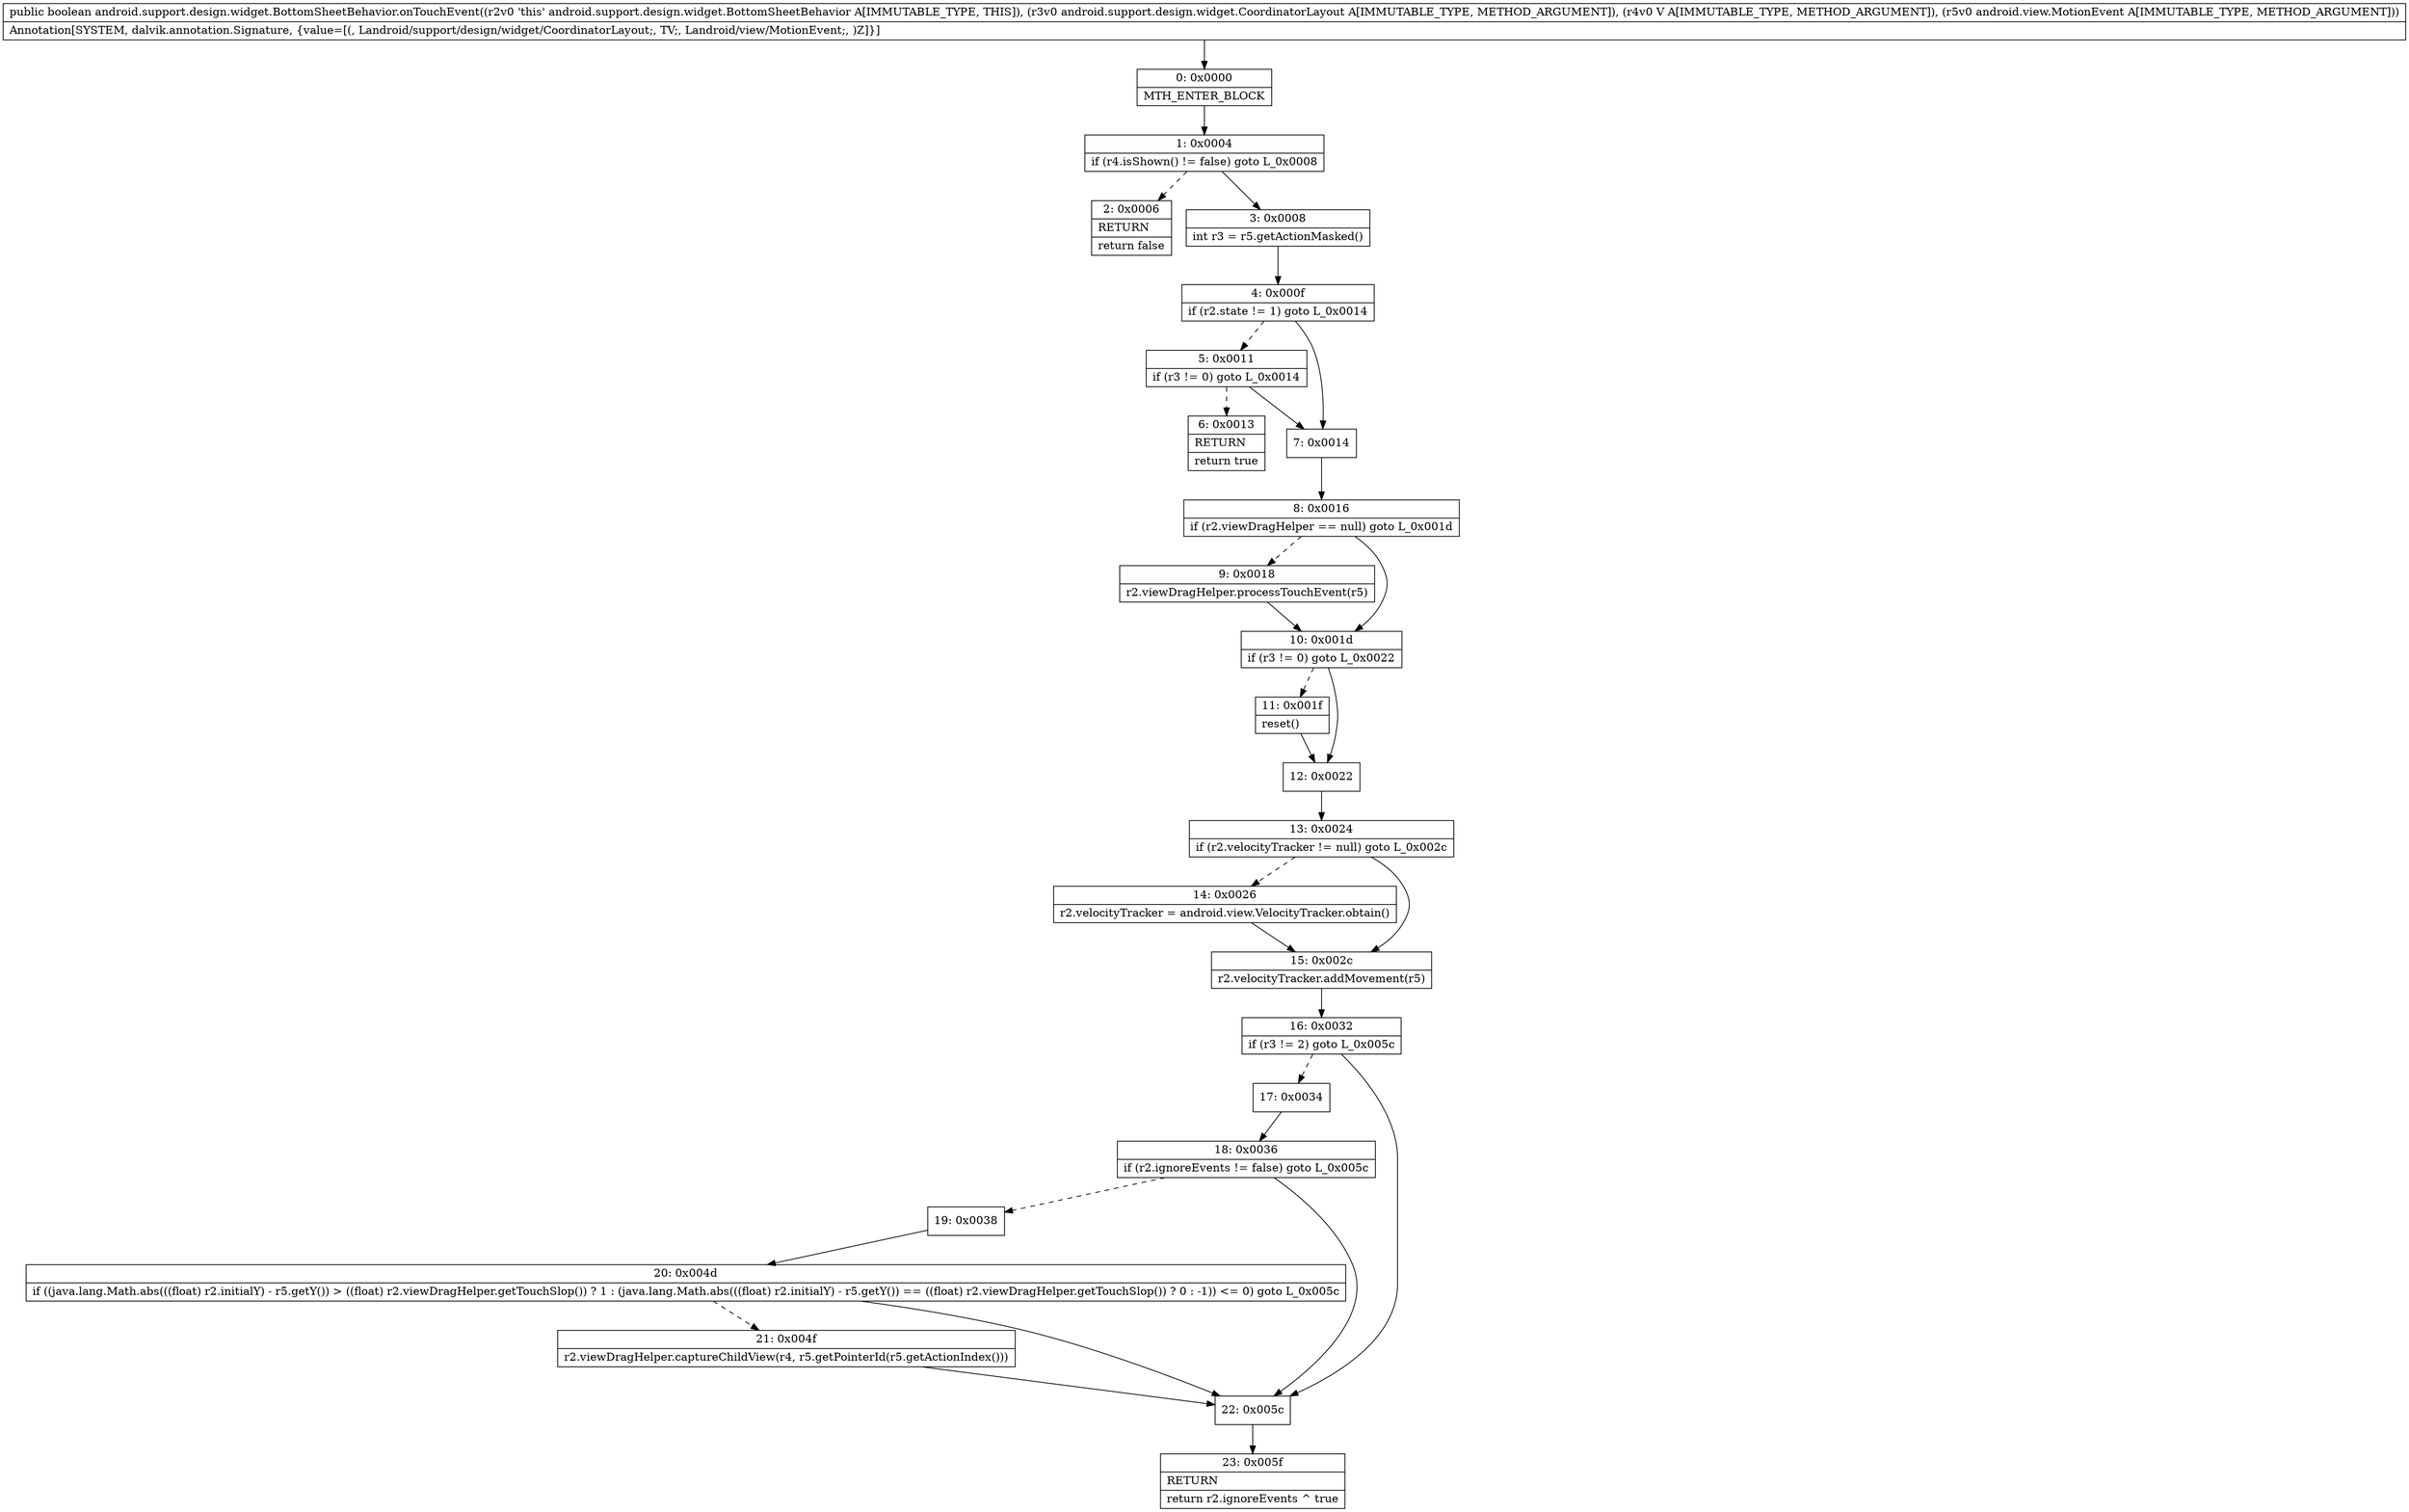 digraph "CFG forandroid.support.design.widget.BottomSheetBehavior.onTouchEvent(Landroid\/support\/design\/widget\/CoordinatorLayout;Landroid\/view\/View;Landroid\/view\/MotionEvent;)Z" {
Node_0 [shape=record,label="{0\:\ 0x0000|MTH_ENTER_BLOCK\l}"];
Node_1 [shape=record,label="{1\:\ 0x0004|if (r4.isShown() != false) goto L_0x0008\l}"];
Node_2 [shape=record,label="{2\:\ 0x0006|RETURN\l|return false\l}"];
Node_3 [shape=record,label="{3\:\ 0x0008|int r3 = r5.getActionMasked()\l}"];
Node_4 [shape=record,label="{4\:\ 0x000f|if (r2.state != 1) goto L_0x0014\l}"];
Node_5 [shape=record,label="{5\:\ 0x0011|if (r3 != 0) goto L_0x0014\l}"];
Node_6 [shape=record,label="{6\:\ 0x0013|RETURN\l|return true\l}"];
Node_7 [shape=record,label="{7\:\ 0x0014}"];
Node_8 [shape=record,label="{8\:\ 0x0016|if (r2.viewDragHelper == null) goto L_0x001d\l}"];
Node_9 [shape=record,label="{9\:\ 0x0018|r2.viewDragHelper.processTouchEvent(r5)\l}"];
Node_10 [shape=record,label="{10\:\ 0x001d|if (r3 != 0) goto L_0x0022\l}"];
Node_11 [shape=record,label="{11\:\ 0x001f|reset()\l}"];
Node_12 [shape=record,label="{12\:\ 0x0022}"];
Node_13 [shape=record,label="{13\:\ 0x0024|if (r2.velocityTracker != null) goto L_0x002c\l}"];
Node_14 [shape=record,label="{14\:\ 0x0026|r2.velocityTracker = android.view.VelocityTracker.obtain()\l}"];
Node_15 [shape=record,label="{15\:\ 0x002c|r2.velocityTracker.addMovement(r5)\l}"];
Node_16 [shape=record,label="{16\:\ 0x0032|if (r3 != 2) goto L_0x005c\l}"];
Node_17 [shape=record,label="{17\:\ 0x0034}"];
Node_18 [shape=record,label="{18\:\ 0x0036|if (r2.ignoreEvents != false) goto L_0x005c\l}"];
Node_19 [shape=record,label="{19\:\ 0x0038}"];
Node_20 [shape=record,label="{20\:\ 0x004d|if ((java.lang.Math.abs(((float) r2.initialY) \- r5.getY()) \> ((float) r2.viewDragHelper.getTouchSlop()) ? 1 : (java.lang.Math.abs(((float) r2.initialY) \- r5.getY()) == ((float) r2.viewDragHelper.getTouchSlop()) ? 0 : \-1)) \<= 0) goto L_0x005c\l}"];
Node_21 [shape=record,label="{21\:\ 0x004f|r2.viewDragHelper.captureChildView(r4, r5.getPointerId(r5.getActionIndex()))\l}"];
Node_22 [shape=record,label="{22\:\ 0x005c}"];
Node_23 [shape=record,label="{23\:\ 0x005f|RETURN\l|return r2.ignoreEvents ^ true\l}"];
MethodNode[shape=record,label="{public boolean android.support.design.widget.BottomSheetBehavior.onTouchEvent((r2v0 'this' android.support.design.widget.BottomSheetBehavior A[IMMUTABLE_TYPE, THIS]), (r3v0 android.support.design.widget.CoordinatorLayout A[IMMUTABLE_TYPE, METHOD_ARGUMENT]), (r4v0 V A[IMMUTABLE_TYPE, METHOD_ARGUMENT]), (r5v0 android.view.MotionEvent A[IMMUTABLE_TYPE, METHOD_ARGUMENT]))  | Annotation[SYSTEM, dalvik.annotation.Signature, \{value=[(, Landroid\/support\/design\/widget\/CoordinatorLayout;, TV;, Landroid\/view\/MotionEvent;, )Z]\}]\l}"];
MethodNode -> Node_0;
Node_0 -> Node_1;
Node_1 -> Node_2[style=dashed];
Node_1 -> Node_3;
Node_3 -> Node_4;
Node_4 -> Node_5[style=dashed];
Node_4 -> Node_7;
Node_5 -> Node_6[style=dashed];
Node_5 -> Node_7;
Node_7 -> Node_8;
Node_8 -> Node_9[style=dashed];
Node_8 -> Node_10;
Node_9 -> Node_10;
Node_10 -> Node_11[style=dashed];
Node_10 -> Node_12;
Node_11 -> Node_12;
Node_12 -> Node_13;
Node_13 -> Node_14[style=dashed];
Node_13 -> Node_15;
Node_14 -> Node_15;
Node_15 -> Node_16;
Node_16 -> Node_17[style=dashed];
Node_16 -> Node_22;
Node_17 -> Node_18;
Node_18 -> Node_19[style=dashed];
Node_18 -> Node_22;
Node_19 -> Node_20;
Node_20 -> Node_21[style=dashed];
Node_20 -> Node_22;
Node_21 -> Node_22;
Node_22 -> Node_23;
}

